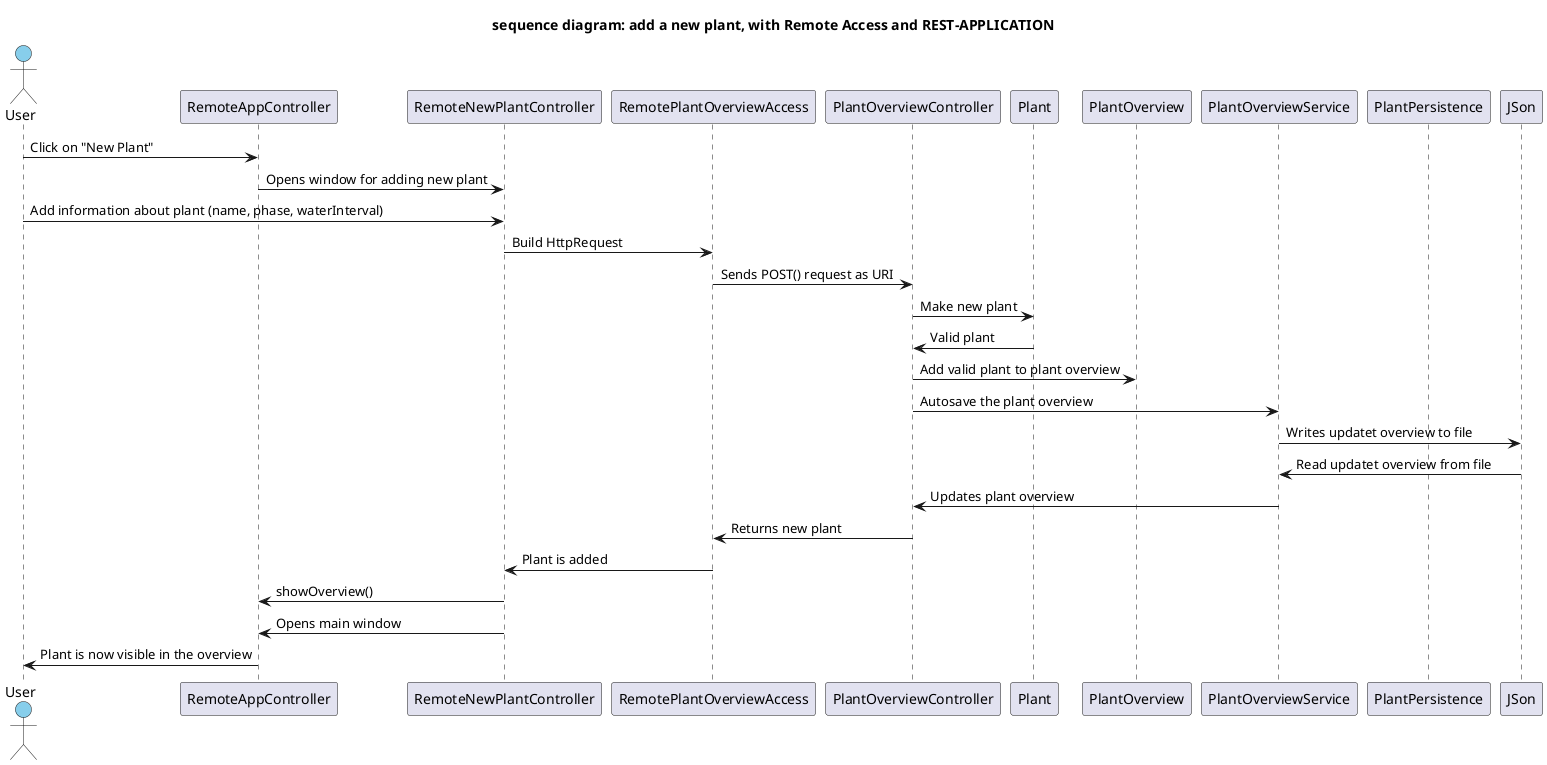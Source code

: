 @startuml Sequence Diagram
Actor User #SkyBlue
title sequence diagram: add a new plant, with Remote Access and REST-APPLICATION

participant RemoteAppController
participant RemoteNewPlantController
participant RemotePlantOverviewAccess
participant PlantOverviewController
participant Plant
participant PlantOverview
participant PlantOverviewService
participant PlantPersistence
participant JSon

User -> RemoteAppController: Click on "New Plant"
RemoteAppController -> RemoteNewPlantController: Opens window for adding new plant
User -> RemoteNewPlantController: Add information about plant (name, phase, waterInterval)
RemoteNewPlantController -> RemotePlantOverviewAccess: Build HttpRequest
RemotePlantOverviewAccess -> PlantOverviewController: Sends POST() request as URI
PlantOverviewController -> Plant: Make new plant
Plant -> PlantOverviewController: Valid plant
PlantOverviewController -> PlantOverview: Add valid plant to plant overview
PlantOverviewController -> PlantOverviewService: Autosave the plant overview
PlantOverviewService -> JSon: Writes updatet overview to file
JSon -> PlantOverviewService: Read updatet overview from file
PlantOverviewService -> PlantOverviewController: Updates plant overview
PlantOverviewController -> RemotePlantOverviewAccess: Returns new plant
RemotePlantOverviewAccess -> RemoteNewPlantController: Plant is added
RemoteNewPlantController -> RemoteAppController: showOverview()
RemoteNewPlantController -> RemoteAppController: Opens main window
RemoteAppController -> User: Plant is now visible in the overview

@enduml
